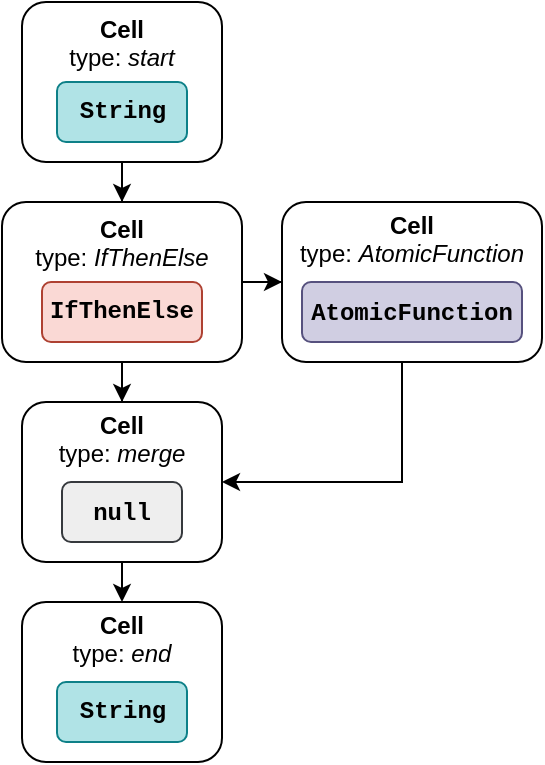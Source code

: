 <mxfile version="12.9.10" type="device"><diagram id="OpRJOE4zAO7LxHqy29uj" name="Page-1"><mxGraphModel dx="1050" dy="778" grid="1" gridSize="10" guides="1" tooltips="1" connect="1" arrows="1" fold="1" page="1" pageScale="1" pageWidth="850" pageHeight="1100" math="0" shadow="0"><root><mxCell id="0"/><mxCell id="1" parent="0"/><mxCell id="9EZDdgmG9IE1sJrVWSAi-5" value="&lt;div&gt;Cell&lt;/div&gt;&lt;div&gt;&lt;span style=&quot;font-weight: normal&quot;&gt;type: &lt;i&gt;IfThenElse&lt;/i&gt;&lt;/span&gt;&lt;br&gt;&lt;/div&gt;" style="rounded=1;whiteSpace=wrap;html=1;verticalAlign=top;fontStyle=1;spacingTop=0;" vertex="1" parent="1"><mxGeometry x="40" y="150" width="120" height="80" as="geometry"/></mxCell><mxCell id="9EZDdgmG9IE1sJrVWSAi-1" value="&lt;div&gt;Cell&lt;/div&gt;&lt;div&gt;&lt;span style=&quot;font-weight: normal&quot;&gt;type: &lt;i&gt;start&lt;/i&gt;&lt;/span&gt;&lt;br&gt;&lt;/div&gt;" style="rounded=1;whiteSpace=wrap;html=1;verticalAlign=top;fontStyle=1;spacingTop=0;" vertex="1" parent="1"><mxGeometry x="50" y="50" width="100" height="80" as="geometry"/></mxCell><mxCell id="9EZDdgmG9IE1sJrVWSAi-6" value="" style="edgeStyle=orthogonalEdgeStyle;rounded=0;orthogonalLoop=1;jettySize=auto;html=1;" edge="1" parent="1" source="9EZDdgmG9IE1sJrVWSAi-1" target="9EZDdgmG9IE1sJrVWSAi-5"><mxGeometry relative="1" as="geometry"/></mxCell><mxCell id="9EZDdgmG9IE1sJrVWSAi-10" value="" style="edgeStyle=orthogonalEdgeStyle;rounded=0;orthogonalLoop=1;jettySize=auto;html=1;" edge="1" parent="1" source="9EZDdgmG9IE1sJrVWSAi-5" target="9EZDdgmG9IE1sJrVWSAi-9"><mxGeometry relative="1" as="geometry"/></mxCell><mxCell id="9EZDdgmG9IE1sJrVWSAi-24" style="edgeStyle=orthogonalEdgeStyle;rounded=0;orthogonalLoop=1;jettySize=auto;html=1;exitX=0.5;exitY=1;exitDx=0;exitDy=0;" edge="1" parent="1" source="9EZDdgmG9IE1sJrVWSAi-5" target="9EZDdgmG9IE1sJrVWSAi-25"><mxGeometry relative="1" as="geometry"><mxPoint x="100" y="253" as="targetPoint"/></mxGeometry></mxCell><mxCell id="9EZDdgmG9IE1sJrVWSAi-12" value="" style="edgeStyle=orthogonalEdgeStyle;rounded=0;orthogonalLoop=1;jettySize=auto;html=1;" edge="1" parent="1" source="9EZDdgmG9IE1sJrVWSAi-9" target="9EZDdgmG9IE1sJrVWSAi-25"><mxGeometry relative="1" as="geometry"><mxPoint x="280" y="253" as="targetPoint"/><Array as="points"><mxPoint x="240" y="290"/></Array></mxGeometry></mxCell><mxCell id="9EZDdgmG9IE1sJrVWSAi-9" value="&lt;div&gt;Cell&lt;/div&gt;&lt;div&gt;&lt;span style=&quot;font-weight: normal&quot;&gt;type: &lt;i&gt;AtomicFunction&lt;/i&gt;&lt;/span&gt;&lt;br&gt;&lt;/div&gt;" style="rounded=1;whiteSpace=wrap;html=1;verticalAlign=top;fontStyle=1;spacingTop=-2;" vertex="1" parent="1"><mxGeometry x="180" y="150" width="130" height="80" as="geometry"/></mxCell><mxCell id="9EZDdgmG9IE1sJrVWSAi-4" value="String" style="rounded=1;whiteSpace=wrap;html=1;fillColor=#b0e3e6;strokeColor=#0e8088;fontFamily=Courier New;fontStyle=1" vertex="1" parent="1"><mxGeometry x="67.5" y="90" width="65" height="30" as="geometry"/></mxCell><mxCell id="9EZDdgmG9IE1sJrVWSAi-13" value="IfThenElse" style="rounded=1;whiteSpace=wrap;html=1;fillColor=#fad9d5;strokeColor=#ae4132;fontFamily=Courier New;fontStyle=1" vertex="1" parent="1"><mxGeometry x="60" y="190" width="80" height="30" as="geometry"/></mxCell><mxCell id="9EZDdgmG9IE1sJrVWSAi-14" value="&lt;b&gt;&lt;font face=&quot;Courier New&quot;&gt;AtomicFunction&lt;/font&gt;&lt;/b&gt;" style="rounded=1;whiteSpace=wrap;html=1;fillColor=#d0cee2;strokeColor=#56517e;" vertex="1" parent="1"><mxGeometry x="190" y="190" width="110" height="30" as="geometry"/></mxCell><mxCell id="9EZDdgmG9IE1sJrVWSAi-35" style="edgeStyle=orthogonalEdgeStyle;rounded=0;orthogonalLoop=1;jettySize=auto;html=1;exitX=0.5;exitY=1;exitDx=0;exitDy=0;entryX=0.5;entryY=0;entryDx=0;entryDy=0;fontFamily=Courier New;" edge="1" parent="1" source="9EZDdgmG9IE1sJrVWSAi-25" target="9EZDdgmG9IE1sJrVWSAi-32"><mxGeometry relative="1" as="geometry"/></mxCell><mxCell id="9EZDdgmG9IE1sJrVWSAi-25" value="&lt;div&gt;Cell&lt;/div&gt;&lt;div&gt;&lt;span style=&quot;font-weight: normal&quot;&gt;type: &lt;i&gt;merge&lt;/i&gt;&lt;/span&gt;&lt;br&gt;&lt;/div&gt;" style="rounded=1;whiteSpace=wrap;html=1;verticalAlign=top;fontStyle=1;spacingTop=-2;" vertex="1" parent="1"><mxGeometry x="50" y="250" width="100" height="80" as="geometry"/></mxCell><mxCell id="9EZDdgmG9IE1sJrVWSAi-26" value="&lt;font face=&quot;Courier New&quot;&gt;&lt;b&gt;null&lt;/b&gt;&lt;/font&gt;" style="rounded=1;whiteSpace=wrap;html=1;fillColor=#eeeeee;strokeColor=#36393d;" vertex="1" parent="1"><mxGeometry x="70" y="290" width="60" height="30" as="geometry"/></mxCell><mxCell id="9EZDdgmG9IE1sJrVWSAi-32" value="&lt;div&gt;Cell&lt;/div&gt;&lt;div&gt;&lt;span style=&quot;font-weight: normal&quot;&gt;type: &lt;i&gt;end&lt;/i&gt;&lt;/span&gt;&lt;br&gt;&lt;/div&gt;" style="rounded=1;whiteSpace=wrap;html=1;verticalAlign=top;fontStyle=1;spacingTop=-2;" vertex="1" parent="1"><mxGeometry x="50" y="350" width="100" height="80" as="geometry"/></mxCell><mxCell id="9EZDdgmG9IE1sJrVWSAi-34" value="String" style="rounded=1;whiteSpace=wrap;html=1;fillColor=#b0e3e6;strokeColor=#0e8088;fontFamily=Courier New;fontStyle=1" vertex="1" parent="1"><mxGeometry x="67.5" y="390" width="65" height="30" as="geometry"/></mxCell></root></mxGraphModel></diagram></mxfile>